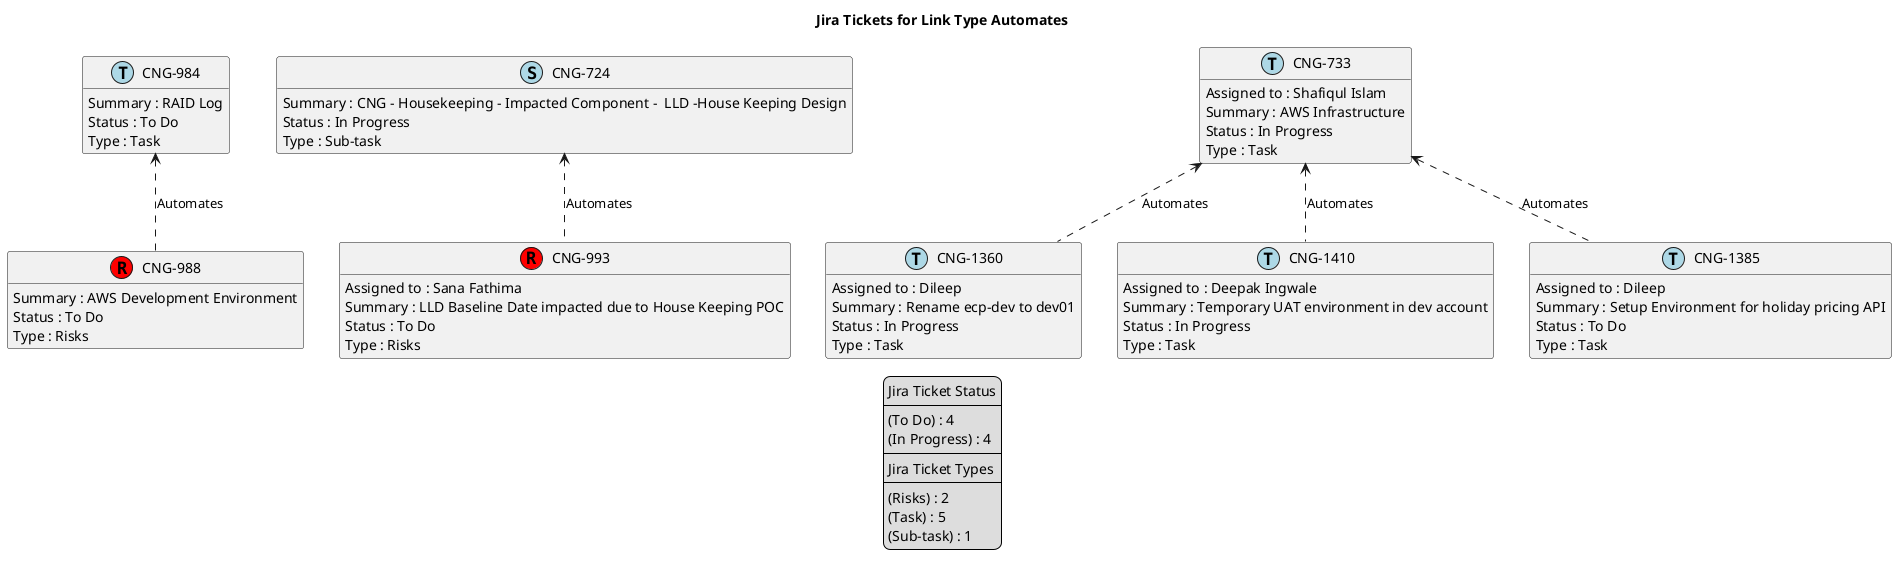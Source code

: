 @startuml
'https://plantuml.com/class-diagram

' GENERATE CLASS DIAGRAM ===========
' Generated at    : Fri May 03 10:09:58 CEST 2024

title Jira Tickets for Link Type Automates
hide empty members

legend
Jira Ticket Status
----
(To Do) : 4
(In Progress) : 4
----
Jira Ticket Types
----
(Risks) : 2
(Task) : 5
(Sub-task) : 1
end legend


' Tickets =======
class "CNG-988" << (R,red) >> {
  Summary : AWS Development Environment
  Status : To Do
  Type : Risks
}

class "CNG-724" << (S,lightblue) >> {
  Summary : CNG - Housekeeping - Impacted Component -  LLD -House Keeping Design
  Status : In Progress
  Type : Sub-task
}

class "CNG-1360" << (T,lightblue) >> {
  Assigned to : Dileep
  Summary : Rename ecp-dev to dev01
  Status : In Progress
  Type : Task
}

class "CNG-993" << (R,red) >> {
  Assigned to : Sana Fathima
  Summary : LLD Baseline Date impacted due to House Keeping POC
  Status : To Do
  Type : Risks
}

class "CNG-1410" << (T,lightblue) >> {
  Assigned to : Deepak Ingwale
  Summary : Temporary UAT environment in dev account
  Status : In Progress
  Type : Task
}

class "CNG-984" << (T,lightblue) >> {
  Summary : RAID Log
  Status : To Do
  Type : Task
}

class "CNG-1385" << (T,lightblue) >> {
  Assigned to : Dileep
  Summary : Setup Environment for holiday pricing API
  Status : To Do
  Type : Task
}

class "CNG-733" << (T,lightblue) >> {
  Assigned to : Shafiqul Islam
  Summary : AWS Infrastructure
  Status : In Progress
  Type : Task
}



' Links =======
"CNG-733" <.. "CNG-1360" : Automates
"CNG-733" <.. "CNG-1385" : Automates
"CNG-733" <.. "CNG-1410" : Automates
"CNG-984" <.. "CNG-988" : Automates
"CNG-724" <.. "CNG-993" : Automates


@enduml
